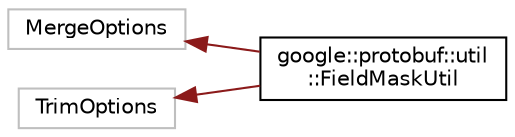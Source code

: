 digraph "类继承关系图"
{
 // LATEX_PDF_SIZE
  edge [fontname="Helvetica",fontsize="10",labelfontname="Helvetica",labelfontsize="10"];
  node [fontname="Helvetica",fontsize="10",shape=record];
  rankdir="LR";
  Node694 [label="MergeOptions",height=0.2,width=0.4,color="grey75", fillcolor="white", style="filled",tooltip=" "];
  Node694 -> Node0 [dir="back",color="firebrick4",fontsize="10",style="solid",fontname="Helvetica"];
  Node0 [label="google::protobuf::util\l::FieldMaskUtil",height=0.2,width=0.4,color="black", fillcolor="white", style="filled",URL="$classgoogle_1_1protobuf_1_1util_1_1FieldMaskUtil.html",tooltip=" "];
  Node1478 [label="TrimOptions",height=0.2,width=0.4,color="grey75", fillcolor="white", style="filled",tooltip=" "];
  Node1478 -> Node0 [dir="back",color="firebrick4",fontsize="10",style="solid",fontname="Helvetica"];
}
